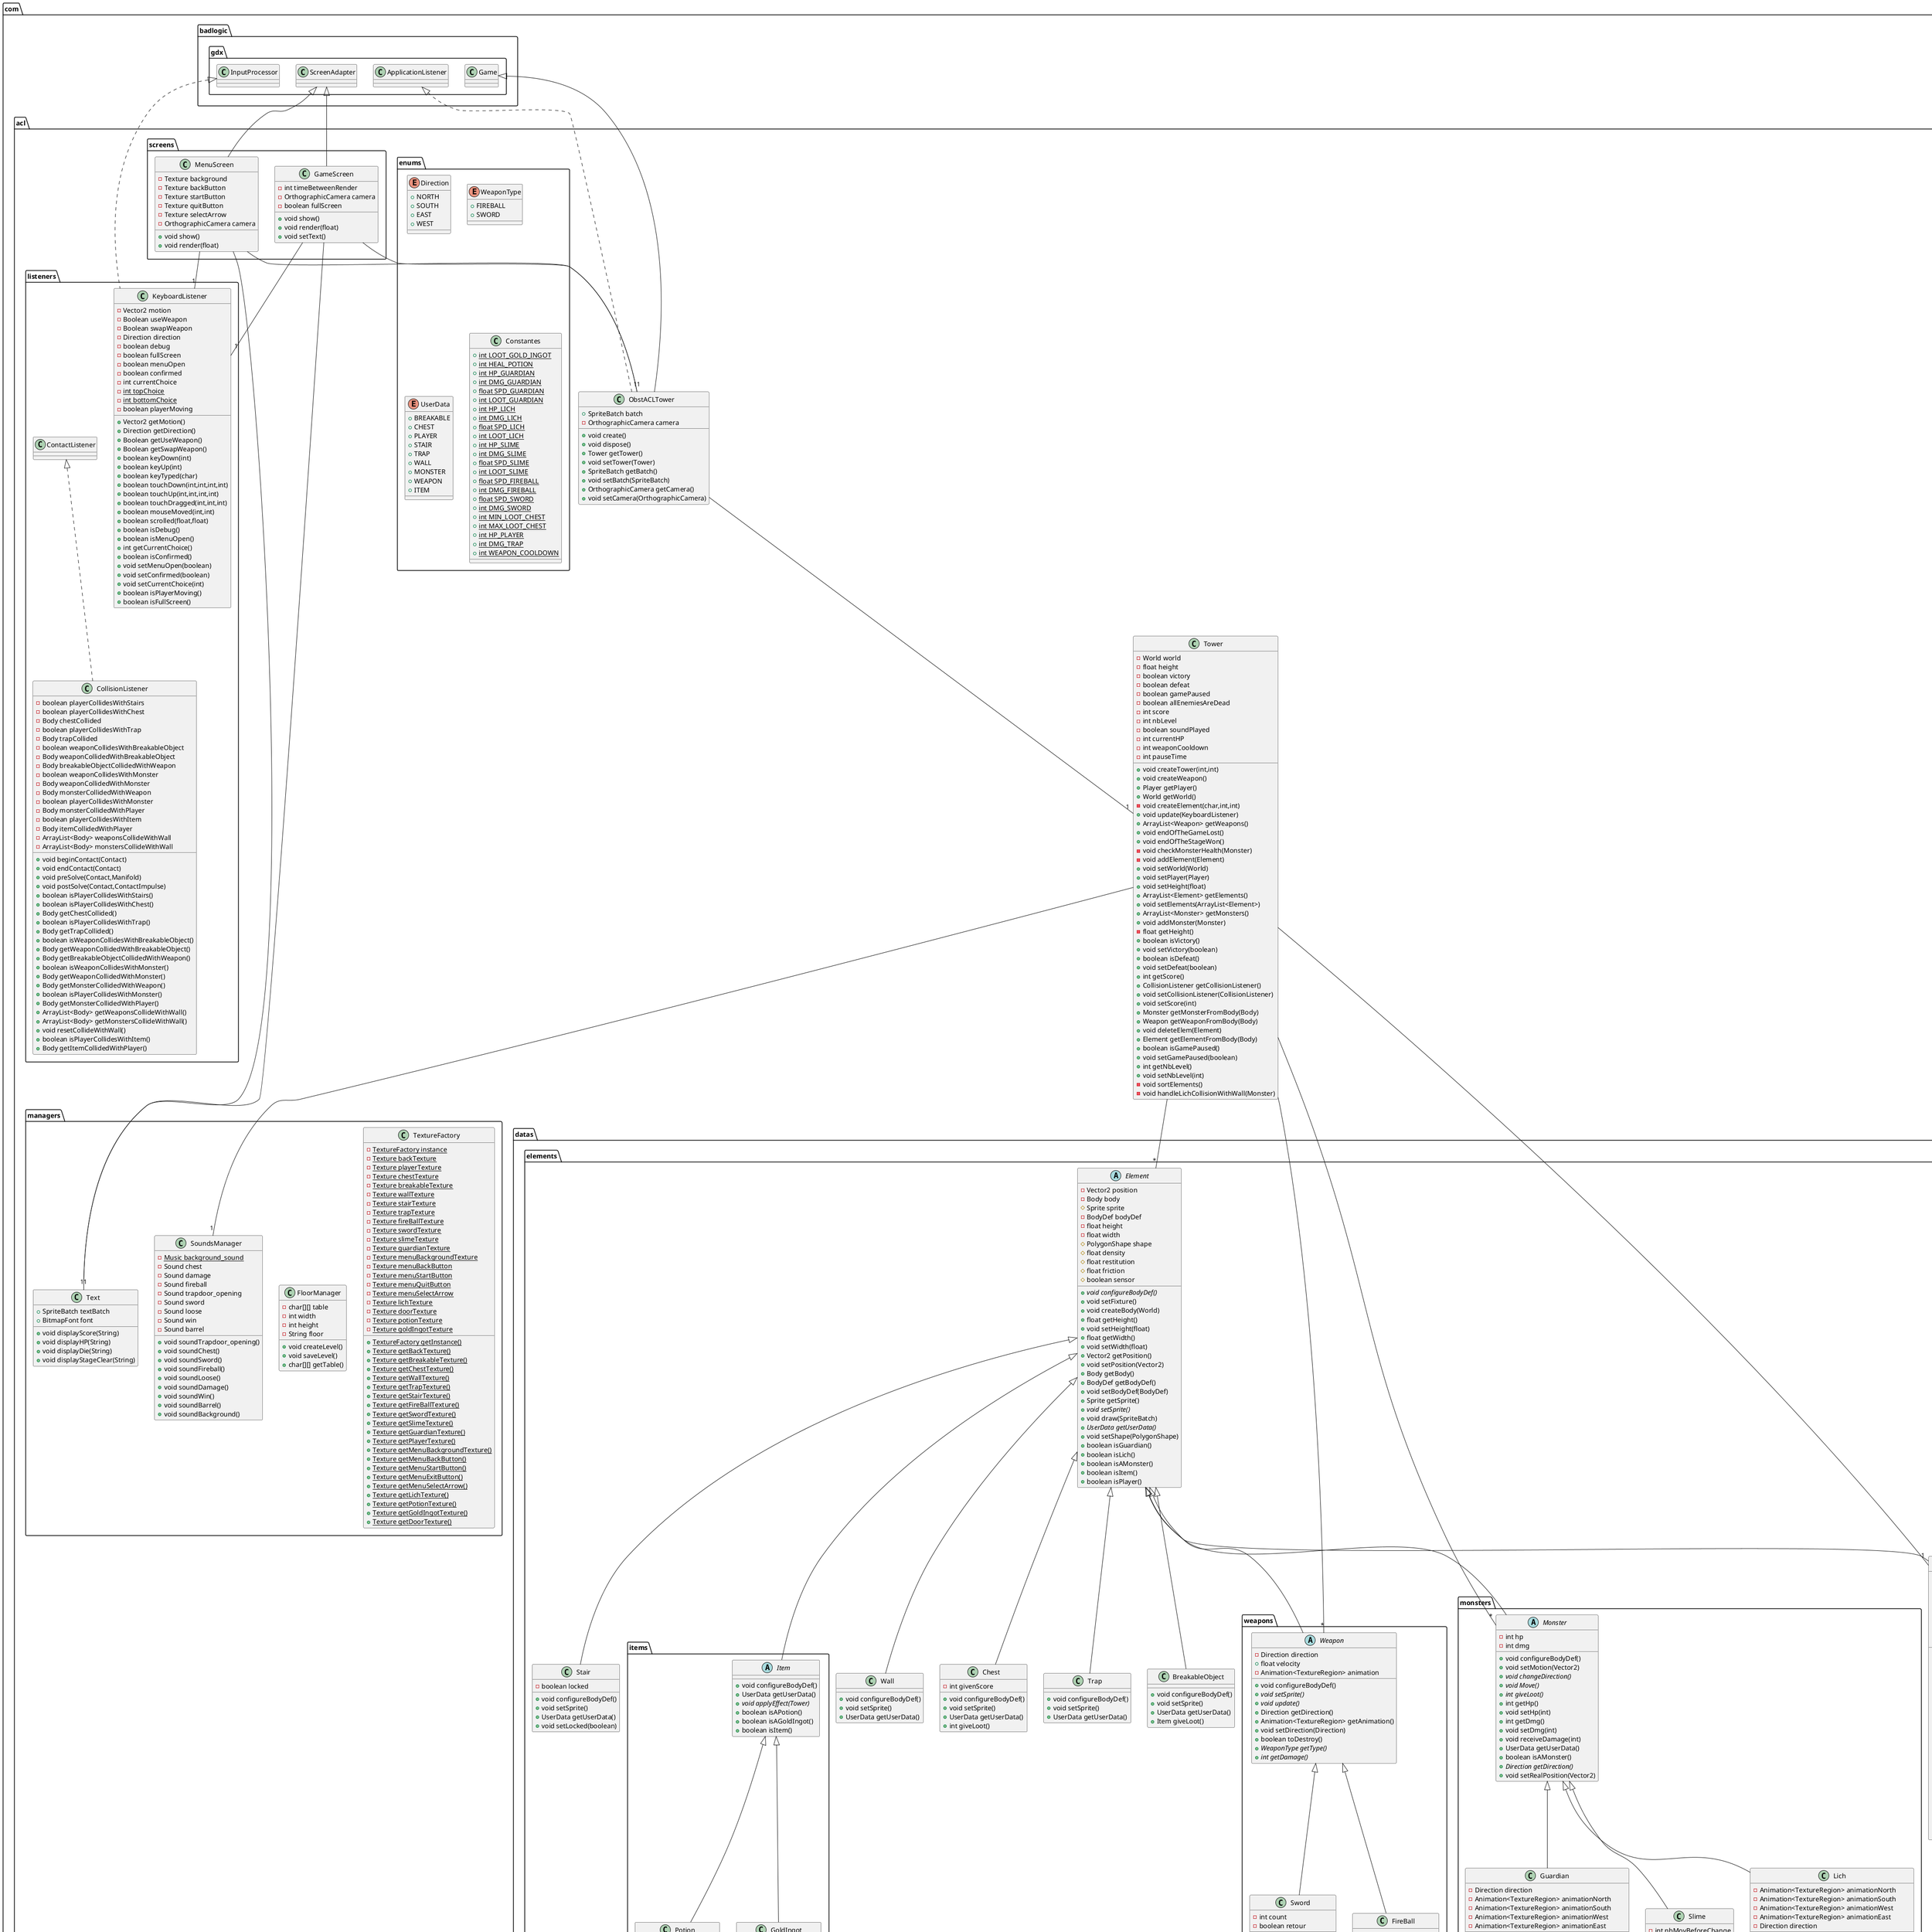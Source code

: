 @startuml
class com.acl.datas.elements.weapons.Sword {
- int count
- boolean retour
+ void update()
+ void setSprite()
+ void changeDirection()
+ UserData getUserData()
+ boolean toDestroy()
+ WeaponType getType()
+ int getDamage()
}
enum com.acl.enums.Direction {
+  NORTH
+  SOUTH
+  EAST
+  WEST
}
abstract class com.acl.datas.elements.items.Item {
+ void configureBodyDef()
+ UserData getUserData()
+ {abstract}void applyEffect(Tower)
+ boolean isAPotion()
+ boolean isAGoldIngot()
+ boolean isItem()
}
class com.acl.datas.elements.Trap {
+ void configureBodyDef()
+ void setSprite()
+ UserData getUserData()
}
enum com.acl.enums.WeaponType {
+  FIREBALL
+  SWORD
}
class com.acl.listeners.KeyboardListener {
- Vector2 motion
- Boolean useWeapon
- Boolean swapWeapon
- Direction direction
- boolean debug
- boolean fullScreen
- boolean menuOpen
- boolean confirmed
- int currentChoice
- {static} int topChoice
- {static} int bottomChoice
- boolean playerMoving
+ Vector2 getMotion()
+ Direction getDirection()
+ Boolean getUseWeapon()
+ Boolean getSwapWeapon()
+ boolean keyDown(int)
+ boolean keyUp(int)
+ boolean keyTyped(char)
+ boolean touchDown(int,int,int,int)
+ boolean touchUp(int,int,int,int)
+ boolean touchDragged(int,int,int)
+ boolean mouseMoved(int,int)
+ boolean scrolled(float,float)
+ boolean isDebug()
+ boolean isMenuOpen()
+ int getCurrentChoice()
+ boolean isConfirmed()
+ void setMenuOpen(boolean)
+ void setConfirmed(boolean)
+ void setCurrentChoice(int)
+ boolean isPlayerMoving()
+ boolean isFullScreen()
}
class com.acl.screens.MenuScreen {
- Texture background
- Texture backButton
- Texture startButton
- Texture quitButton
- Texture selectArrow
- OrthographicCamera camera
+ void show()
+ void render(float)
}
enum com.acl.enums.UserData {
+  BREAKABLE
+  CHEST
+  PLAYER
+  STAIR
+  TRAP
+  WALL
+  MONSTER
+  WEAPON
+  ITEM
}
class com.acl.datas.elements.Stair {
- boolean locked
+ void configureBodyDef()
+ void setSprite()
+ UserData getUserData()
+ void setLocked(boolean)
}
abstract class com.acl.datas.elements.monsters.Monster {
- int hp
- int dmg
+ void configureBodyDef()
+ void setMotion(Vector2)
+ {abstract}void changeDirection()
+ {abstract}void Move()
+ {abstract}int giveLoot()
+ int getHp()
+ void setHp(int)
+ int getDmg()
+ void setDmg(int)
+ void receiveDamage(int)
+ UserData getUserData()
+ boolean isAMonster()
+ {abstract}Direction getDirection()
+ void setRealPosition(Vector2)
}
class com.acl.Tower {
- World world
- float height
- boolean victory
- boolean defeat
- boolean gamePaused
- boolean allEnemiesAreDead
- int score
- int nbLevel
- boolean soundPlayed
- int currentHP
- int weaponCooldown
- int pauseTime
+ void createTower(int,int)
+ void createWeapon()
+ Player getPlayer()
+ World getWorld()
- void createElement(char,int,int)
+ void update(KeyboardListener)
+ ArrayList<Weapon> getWeapons()
+ void endOfTheGameLost()
+ void endOfTheStageWon()
- void checkMonsterHealth(Monster)
- void addElement(Element)
+ void setWorld(World)
+ void setPlayer(Player)
+ void setHeight(float)
+ ArrayList<Element> getElements()
+ void setElements(ArrayList<Element>)
+ ArrayList<Monster> getMonsters()
+ void addMonster(Monster)
- float getHeight()
+ boolean isVictory()
+ void setVictory(boolean)
+ boolean isDefeat()
+ void setDefeat(boolean)
+ int getScore()
+ CollisionListener getCollisionListener()
+ void setCollisionListener(CollisionListener)
+ void setScore(int)
+ Monster getMonsterFromBody(Body)
+ Weapon getWeaponFromBody(Body)
+ void deleteElem(Element)
+ Element getElementFromBody(Body)
+ boolean isGamePaused()
+ void setGamePaused(boolean)
+ int getNbLevel()
+ void setNbLevel(int)
- void sortElements()
- void handleLichCollisionWithWall(Monster)
}
abstract class com.acl.datas.elements.weapons.Weapon {
- Direction direction
+ float velocity
- Animation<TextureRegion> animation
+ void configureBodyDef()
+ {abstract}void setSprite()
+ {abstract}void update()
+ Direction getDirection()
+ Animation<TextureRegion> getAnimation()
+ void setDirection(Direction)
+ boolean toDestroy()
+ {abstract}WeaponType getType()
+ {abstract}int getDamage()
}
class com.acl.enums.Constantes {
+ {static} int LOOT_GOLD_INGOT
+ {static} int HEAL_POTION
+ {static} int HP_GUARDIAN
+ {static} int DMG_GUARDIAN
+ {static} float SPD_GUARDIAN
+ {static} int LOOT_GUARDIAN
+ {static} int HP_LICH
+ {static} int DMG_LICH
+ {static} float SPD_LICH
+ {static} int LOOT_LICH
+ {static} int HP_SLIME
+ {static} int DMG_SLIME
+ {static} float SPD_SLIME
+ {static} int LOOT_SLIME
+ {static} float SPD_FIREBALL
+ {static} int DMG_FIREBALL
+ {static} float SPD_SWORD
+ {static} int DMG_SWORD
+ {static} int MIN_LOOT_CHEST
+ {static} int MAX_LOOT_CHEST
+ {static} int HP_PLAYER
+ {static} int DMG_TRAP
+ {static} int WEAPON_COOLDOWN
}
class com.acl.listeners.CollisionListener {
- boolean playerCollidesWithStairs
- boolean playerCollidesWithChest
- Body chestCollided
- boolean playerCollidesWithTrap
- Body trapCollided
- boolean weaponCollidesWithBreakableObject
- Body weaponCollidedWithBreakableObject
- Body breakableObjectCollidedWithWeapon
- boolean weaponCollidesWithMonster
- Body weaponCollidedWithMonster
- Body monsterCollidedWithWeapon
- boolean playerCollidesWithMonster
- Body monsterCollidedWithPlayer
- boolean playerCollidesWithItem
- Body itemCollidedWithPlayer
- ArrayList<Body> weaponsCollideWithWall
- ArrayList<Body> monstersCollideWithWall
+ void beginContact(Contact)
+ void endContact(Contact)
+ void preSolve(Contact,Manifold)
+ void postSolve(Contact,ContactImpulse)
+ boolean isPlayerCollidesWithStairs()
+ boolean isPlayerCollidesWithChest()
+ Body getChestCollided()
+ boolean isPlayerCollidesWithTrap()
+ Body getTrapCollided()
+ boolean isWeaponCollidesWithBreakableObject()
+ Body getWeaponCollidedWithBreakableObject()
+ Body getBreakableObjectCollidedWithWeapon()
+ boolean isWeaponCollidesWithMonster()
+ Body getWeaponCollidedWithMonster()
+ Body getMonsterCollidedWithWeapon()
+ boolean isPlayerCollidesWithMonster()
+ Body getMonsterCollidedWithPlayer()
+ ArrayList<Body> getWeaponsCollideWithWall()
+ ArrayList<Body> getMonstersCollideWithWall()
+ void resetCollideWithWall()
+ boolean isPlayerCollidesWithItem()
+ Body getItemCollidedWithPlayer()
}
class com.acl.managers.TextureFactory {
- {static} TextureFactory instance
- {static} Texture backTexture
- {static} Texture playerTexture
- {static} Texture chestTexture
- {static} Texture breakableTexture
- {static} Texture wallTexture
- {static} Texture stairTexture
- {static} Texture trapTexture
- {static} Texture fireBallTexture
- {static} Texture swordTexture
- {static} Texture slimeTexture
- {static} Texture guardianTexture
- {static} Texture menuBackgroundTexture
- {static} Texture menuBackButton
- {static} Texture menuStartButton
- {static} Texture menuQuitButton
- {static} Texture menuSelectArrow
- {static} Texture lichTexture
- {static} Texture doorTexture
- {static} Texture potionTexture
- {static} Texture goldIngotTexture
+ {static} TextureFactory getInstance()
+ {static} Texture getBackTexture()
+ {static} Texture getBreakableTexture()
+ {static} Texture getChestTexture()
+ {static} Texture getWallTexture()
+ {static} Texture getTrapTexture()
+ {static} Texture getStairTexture()
+ {static} Texture getFireBallTexture()
+ {static} Texture getSwordTexture()
+ {static} Texture getSlimeTexture()
+ {static} Texture getGuardianTexture()
+ {static} Texture getPlayerTexture()
+ {static} Texture getMenuBackgroundTexture()
+ {static} Texture getMenuBackButton()
+ {static} Texture getMenuStartButton()
+ {static} Texture getMenuExitButton()
+ {static} Texture getMenuSelectArrow()
+ {static} Texture getLichTexture()
+ {static} Texture getPotionTexture()
+ {static} Texture getGoldIngotTexture()
+ {static} Texture getDoorTexture()
}
class com.acl.managers.FloorManager {
- char[][] table
- int width
- int height
- String floor
+ void createLevel()
+ void saveLevel()
+ char[][] getTable()
}
class com.acl.datas.elements.Player {
- WeaponType weaponType
- Direction direction
- Animation<TextureRegion> animationNorth
- Animation<TextureRegion> animationSouth
- Animation<TextureRegion> animationWest
- Animation<TextureRegion> animationEast
- int hp
- boolean isMoving
+ void changeDirection()
+ void configureBodyDef()
+ void setFixture()
+ void setSprite()
+ void setMotion(Vector2)
+ void setDirection(Direction)
+ WeaponType getWeaponType()
+ UserData getUserData()
+ int getHp()
+ void receiveDamage(int)
+ Direction getDirection()
+ void swapWeapon()
+ Animation<TextureRegion> getAnimationNorth()
+ Animation<TextureRegion> getAnimationSouth()
+ Animation<TextureRegion> getAnimationWest()
+ Animation<TextureRegion> getAnimationEast()
+ void setMoving(boolean)
+ boolean isMoving()
+ void heal(int)
+ void setHp(int)
+ boolean isPlayer()
}
class com.acl.ObstACLTower {
+ SpriteBatch batch
- OrthographicCamera camera
+ void create()
+ void dispose()
+ Tower getTower()
+ void setTower(Tower)
+ SpriteBatch getBatch()
+ void setBatch(SpriteBatch)
+ OrthographicCamera getCamera()
+ void setCamera(OrthographicCamera)
}
class com.acl.datas.elements.monsters.Slime {
- int nbMovBeforeChange
+ void setSprite()
+ void Move()
+ int giveLoot()
+ void changeDirection()
+ Direction getDirection()
}
class com.acl.datas.elements.BreakableObject {
+ void configureBodyDef()
+ void setSprite()
+ UserData getUserData()
+ Item giveLoot()
}
class com.acl.managers.Text {
+ SpriteBatch textBatch
+ BitmapFont font
+ void displayScore(String)
+ void displayHP(String)
+ void displayDie(String)
+ void displayStageClear(String)
}
class com.acl.datas.elements.monsters.Lich {
- Animation<TextureRegion> animationNorth
- Animation<TextureRegion> animationSouth
- Animation<TextureRegion> animationWest
- Animation<TextureRegion> animationEast
- Direction direction
+ void setSprite()
+ void Move()
+ Direction getDirection()
+ Animation<TextureRegion> getAnimationNorth()
+ Animation<TextureRegion> getAnimationSouth()
+ Animation<TextureRegion> getAnimationWest()
+ Animation<TextureRegion> getAnimationEast()
+ boolean isLich()
+ int giveLoot()
+ void changeDirection()
}
class com.acl.datas.elements.weapons.FireBall {
+ void setSprite()
+ void update()
+ UserData getUserData()
+ WeaponType getType()
+ int getDamage()
}
class com.acl.datas.elements.items.Potion {
+ void setSprite()
+ void applyEffect(Tower)
+ boolean isAPotion()
}
class com.acl.screens.GameScreen {
- int timeBetweenRender
- OrthographicCamera camera
- boolean fullScreen
+ void show()
+ void render(float)
+ void setText()
}
class com.acl.managers.SoundsManager {
- {static} Music background_sound
- Sound chest
- Sound damage
- Sound fireball
- Sound trapdoor_opening
- Sound sword
- Sound loose
- Sound win
- Sound barrel
+ void soundTrapdoor_opening()
+ void soundChest()
+ void soundSword()
+ void soundFireball()
+ void soundLoose()
+ void soundDamage()
+ void soundWin()
+ void soundBarrel()
+ void soundBackground()
}
class com.acl.datas.elements.monsters.Guardian {
- Direction direction
- Animation<TextureRegion> animationNorth
- Animation<TextureRegion> animationSouth
- Animation<TextureRegion> animationWest
- Animation<TextureRegion> animationEast
+ void setSprite()
+ void Move()
+ void changeDirection()
+ int giveLoot()
+ Animation<TextureRegion> getAnimationNorth()
+ Animation<TextureRegion> getAnimationSouth()
+ Animation<TextureRegion> getAnimationWest()
+ Animation<TextureRegion> getAnimationEast()
+ boolean isGuardian()
+ Direction getDirection()
}
abstract class com.acl.datas.elements.Element {
- Vector2 position
- Body body
# Sprite sprite
- BodyDef bodyDef
- float height
- float width
# PolygonShape shape
# float density
# float restitution
# float friction
# boolean sensor
+ {abstract}void configureBodyDef()
+ void setFixture()
+ void createBody(World)
+ float getHeight()
+ void setHeight(float)
+ float getWidth()
+ void setWidth(float)
+ Vector2 getPosition()
+ void setPosition(Vector2)
+ Body getBody()
+ BodyDef getBodyDef()
+ void setBodyDef(BodyDef)
+ Sprite getSprite()
+ {abstract}void setSprite()
+ void draw(SpriteBatch)
+ {abstract}UserData getUserData()
+ void setShape(PolygonShape)
+ boolean isGuardian()
+ boolean isLich()
+ boolean isAMonster()
+ boolean isItem()
+ boolean isPlayer()
}
class com.acl.datas.elements.Wall {
+ void configureBodyDef()
+ void setSprite()
+ UserData getUserData()
}
class com.acl.datas.elements.Chest {
- int givenScore
+ void configureBodyDef()
+ void setSprite()
+ UserData getUserData()
+ int giveLoot()
}
class com.acl.datas.elements.items.GoldIngot {
+ void setSprite()
+ void applyEffect(Tower)
+ boolean isAGoldIngot()
}


com.acl.datas.elements.weapons.Weapon <|-- com.acl.datas.elements.weapons.Sword
com.acl.datas.elements.Element <|-- com.acl.datas.elements.items.Item
com.acl.datas.elements.Element <|-- com.acl.datas.elements.Trap
com.badlogic.gdx.InputProcessor <|.. com.acl.listeners.KeyboardListener
com.badlogic.gdx.ScreenAdapter <|-- com.acl.screens.MenuScreen
com.acl.datas.elements.Element <|-- com.acl.datas.elements.Stair
com.acl.datas.elements.Element <|-- com.acl.datas.elements.monsters.Monster
com.acl.datas.elements.Element <|-- com.acl.datas.elements.weapons.Weapon
com.acl.listeners.ContactListener <|.. com.acl.listeners.CollisionListener
com.acl.datas.elements.Element <|-- com.acl.datas.elements.Player
com.badlogic.gdx.ApplicationListener <|.. com.acl.ObstACLTower
com.badlogic.gdx.Game <|-- com.acl.ObstACLTower
com.acl.datas.elements.monsters.Monster <|-- com.acl.datas.elements.monsters.Slime
com.acl.datas.elements.Element <|-- com.acl.datas.elements.BreakableObject
com.acl.datas.elements.monsters.Monster <|-- com.acl.datas.elements.monsters.Lich
com.acl.datas.elements.weapons.Weapon <|-- com.acl.datas.elements.weapons.FireBall
com.acl.datas.elements.items.Item <|-- com.acl.datas.elements.items.Potion
com.badlogic.gdx.ScreenAdapter <|-- com.acl.screens.GameScreen
com.acl.datas.elements.monsters.Monster <|-- com.acl.datas.elements.monsters.Guardian
com.acl.datas.elements.Element <|-- com.acl.datas.elements.Wall
com.acl.datas.elements.Element <|-- com.acl.datas.elements.Chest
com.acl.datas.elements.items.Item <|-- com.acl.datas.elements.items.GoldIngot
com.acl.Tower -- "*" com.acl.datas.elements.Element
com.acl.Tower -- "*" com.acl.datas.elements.monsters.Monster
com.acl.Tower -- "*" com.acl.datas.elements.weapons.Weapon
com.acl.Tower -- "1" com.acl.datas.elements.Player
com.acl.screens.GameScreen -- "1" com.acl.ObstACLTower
com.acl.screens.MenuScreen -- "1" com.acl.ObstACLTower
com.acl.Tower -- "1" com.acl.managers.SoundsManager
com.acl.screens.GameScreen -- "1" com.acl.listeners.KeyboardListener
com.acl.screens.GameScreen -- "1" com.acl.managers.Text
com.acl.screens.MenuScreen -- "1" com.acl.listeners.KeyboardListener
com.acl.screens.MenuScreen -- "1" com.acl.managers.Text
com.acl.ObstACLTower -- "1" com.acl.Tower
@enduml